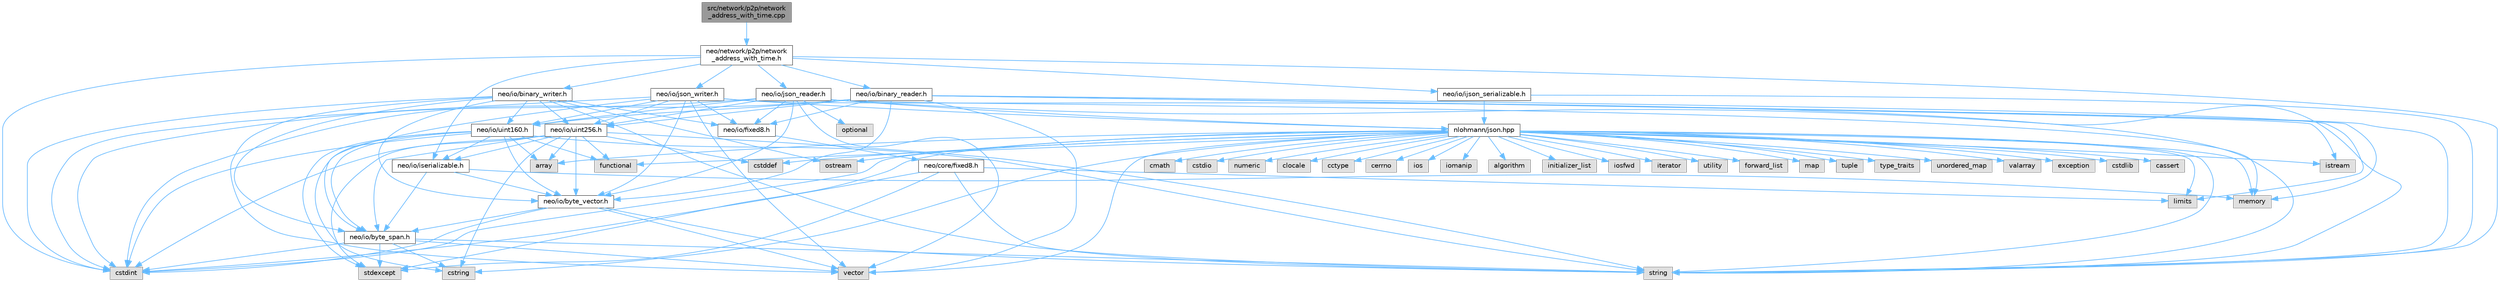 digraph "src/network/p2p/network_address_with_time.cpp"
{
 // LATEX_PDF_SIZE
  bgcolor="transparent";
  edge [fontname=Helvetica,fontsize=10,labelfontname=Helvetica,labelfontsize=10];
  node [fontname=Helvetica,fontsize=10,shape=box,height=0.2,width=0.4];
  Node1 [id="Node000001",label="src/network/p2p/network\l_address_with_time.cpp",height=0.2,width=0.4,color="gray40", fillcolor="grey60", style="filled", fontcolor="black",tooltip=" "];
  Node1 -> Node2 [id="edge120_Node000001_Node000002",color="steelblue1",style="solid",tooltip=" "];
  Node2 [id="Node000002",label="neo/network/p2p/network\l_address_with_time.h",height=0.2,width=0.4,color="grey40", fillcolor="white", style="filled",URL="$network__address__with__time_8h.html",tooltip=" "];
  Node2 -> Node3 [id="edge121_Node000002_Node000003",color="steelblue1",style="solid",tooltip=" "];
  Node3 [id="Node000003",label="neo/io/binary_reader.h",height=0.2,width=0.4,color="grey40", fillcolor="white", style="filled",URL="$binary__reader_8h.html",tooltip=" "];
  Node3 -> Node4 [id="edge122_Node000003_Node000004",color="steelblue1",style="solid",tooltip=" "];
  Node4 [id="Node000004",label="neo/io/byte_vector.h",height=0.2,width=0.4,color="grey40", fillcolor="white", style="filled",URL="$io_2byte__vector_8h.html",tooltip=" "];
  Node4 -> Node5 [id="edge123_Node000004_Node000005",color="steelblue1",style="solid",tooltip=" "];
  Node5 [id="Node000005",label="neo/io/byte_span.h",height=0.2,width=0.4,color="grey40", fillcolor="white", style="filled",URL="$io_2byte__span_8h.html",tooltip=" "];
  Node5 -> Node6 [id="edge124_Node000005_Node000006",color="steelblue1",style="solid",tooltip=" "];
  Node6 [id="Node000006",label="cstdint",height=0.2,width=0.4,color="grey60", fillcolor="#E0E0E0", style="filled",tooltip=" "];
  Node5 -> Node7 [id="edge125_Node000005_Node000007",color="steelblue1",style="solid",tooltip=" "];
  Node7 [id="Node000007",label="cstring",height=0.2,width=0.4,color="grey60", fillcolor="#E0E0E0", style="filled",tooltip=" "];
  Node5 -> Node8 [id="edge126_Node000005_Node000008",color="steelblue1",style="solid",tooltip=" "];
  Node8 [id="Node000008",label="stdexcept",height=0.2,width=0.4,color="grey60", fillcolor="#E0E0E0", style="filled",tooltip=" "];
  Node5 -> Node9 [id="edge127_Node000005_Node000009",color="steelblue1",style="solid",tooltip=" "];
  Node9 [id="Node000009",label="string",height=0.2,width=0.4,color="grey60", fillcolor="#E0E0E0", style="filled",tooltip=" "];
  Node5 -> Node10 [id="edge128_Node000005_Node000010",color="steelblue1",style="solid",tooltip=" "];
  Node10 [id="Node000010",label="vector",height=0.2,width=0.4,color="grey60", fillcolor="#E0E0E0", style="filled",tooltip=" "];
  Node4 -> Node6 [id="edge129_Node000004_Node000006",color="steelblue1",style="solid",tooltip=" "];
  Node4 -> Node9 [id="edge130_Node000004_Node000009",color="steelblue1",style="solid",tooltip=" "];
  Node4 -> Node10 [id="edge131_Node000004_Node000010",color="steelblue1",style="solid",tooltip=" "];
  Node3 -> Node11 [id="edge132_Node000003_Node000011",color="steelblue1",style="solid",tooltip=" "];
  Node11 [id="Node000011",label="neo/io/fixed8.h",height=0.2,width=0.4,color="grey40", fillcolor="white", style="filled",URL="$io_2fixed8_8h.html",tooltip=" "];
  Node11 -> Node12 [id="edge133_Node000011_Node000012",color="steelblue1",style="solid",tooltip=" "];
  Node12 [id="Node000012",label="neo/core/fixed8.h",height=0.2,width=0.4,color="grey40", fillcolor="white", style="filled",URL="$core_2fixed8_8h.html",tooltip=" "];
  Node12 -> Node6 [id="edge134_Node000012_Node000006",color="steelblue1",style="solid",tooltip=" "];
  Node12 -> Node13 [id="edge135_Node000012_Node000013",color="steelblue1",style="solid",tooltip=" "];
  Node13 [id="Node000013",label="limits",height=0.2,width=0.4,color="grey60", fillcolor="#E0E0E0", style="filled",tooltip=" "];
  Node12 -> Node8 [id="edge136_Node000012_Node000008",color="steelblue1",style="solid",tooltip=" "];
  Node12 -> Node9 [id="edge137_Node000012_Node000009",color="steelblue1",style="solid",tooltip=" "];
  Node3 -> Node14 [id="edge138_Node000003_Node000014",color="steelblue1",style="solid",tooltip=" "];
  Node14 [id="Node000014",label="neo/io/uint160.h",height=0.2,width=0.4,color="grey40", fillcolor="white", style="filled",URL="$uint160_8h.html",tooltip=" "];
  Node14 -> Node5 [id="edge139_Node000014_Node000005",color="steelblue1",style="solid",tooltip=" "];
  Node14 -> Node4 [id="edge140_Node000014_Node000004",color="steelblue1",style="solid",tooltip=" "];
  Node14 -> Node15 [id="edge141_Node000014_Node000015",color="steelblue1",style="solid",tooltip=" "];
  Node15 [id="Node000015",label="neo/io/iserializable.h",height=0.2,width=0.4,color="grey40", fillcolor="white", style="filled",URL="$iserializable_8h.html",tooltip=" "];
  Node15 -> Node5 [id="edge142_Node000015_Node000005",color="steelblue1",style="solid",tooltip=" "];
  Node15 -> Node4 [id="edge143_Node000015_Node000004",color="steelblue1",style="solid",tooltip=" "];
  Node15 -> Node16 [id="edge144_Node000015_Node000016",color="steelblue1",style="solid",tooltip=" "];
  Node16 [id="Node000016",label="memory",height=0.2,width=0.4,color="grey60", fillcolor="#E0E0E0", style="filled",tooltip=" "];
  Node14 -> Node17 [id="edge145_Node000014_Node000017",color="steelblue1",style="solid",tooltip=" "];
  Node17 [id="Node000017",label="array",height=0.2,width=0.4,color="grey60", fillcolor="#E0E0E0", style="filled",tooltip=" "];
  Node14 -> Node6 [id="edge146_Node000014_Node000006",color="steelblue1",style="solid",tooltip=" "];
  Node14 -> Node7 [id="edge147_Node000014_Node000007",color="steelblue1",style="solid",tooltip=" "];
  Node14 -> Node18 [id="edge148_Node000014_Node000018",color="steelblue1",style="solid",tooltip=" "];
  Node18 [id="Node000018",label="functional",height=0.2,width=0.4,color="grey60", fillcolor="#E0E0E0", style="filled",tooltip=" "];
  Node14 -> Node8 [id="edge149_Node000014_Node000008",color="steelblue1",style="solid",tooltip=" "];
  Node14 -> Node9 [id="edge150_Node000014_Node000009",color="steelblue1",style="solid",tooltip=" "];
  Node3 -> Node19 [id="edge151_Node000003_Node000019",color="steelblue1",style="solid",tooltip=" "];
  Node19 [id="Node000019",label="neo/io/uint256.h",height=0.2,width=0.4,color="grey40", fillcolor="white", style="filled",URL="$uint256_8h.html",tooltip=" "];
  Node19 -> Node5 [id="edge152_Node000019_Node000005",color="steelblue1",style="solid",tooltip=" "];
  Node19 -> Node4 [id="edge153_Node000019_Node000004",color="steelblue1",style="solid",tooltip=" "];
  Node19 -> Node15 [id="edge154_Node000019_Node000015",color="steelblue1",style="solid",tooltip=" "];
  Node19 -> Node17 [id="edge155_Node000019_Node000017",color="steelblue1",style="solid",tooltip=" "];
  Node19 -> Node20 [id="edge156_Node000019_Node000020",color="steelblue1",style="solid",tooltip=" "];
  Node20 [id="Node000020",label="cstddef",height=0.2,width=0.4,color="grey60", fillcolor="#E0E0E0", style="filled",tooltip=" "];
  Node19 -> Node6 [id="edge157_Node000019_Node000006",color="steelblue1",style="solid",tooltip=" "];
  Node19 -> Node7 [id="edge158_Node000019_Node000007",color="steelblue1",style="solid",tooltip=" "];
  Node19 -> Node18 [id="edge159_Node000019_Node000018",color="steelblue1",style="solid",tooltip=" "];
  Node19 -> Node8 [id="edge160_Node000019_Node000008",color="steelblue1",style="solid",tooltip=" "];
  Node19 -> Node9 [id="edge161_Node000019_Node000009",color="steelblue1",style="solid",tooltip=" "];
  Node3 -> Node6 [id="edge162_Node000003_Node000006",color="steelblue1",style="solid",tooltip=" "];
  Node3 -> Node21 [id="edge163_Node000003_Node000021",color="steelblue1",style="solid",tooltip=" "];
  Node21 [id="Node000021",label="istream",height=0.2,width=0.4,color="grey60", fillcolor="#E0E0E0", style="filled",tooltip=" "];
  Node3 -> Node13 [id="edge164_Node000003_Node000013",color="steelblue1",style="solid",tooltip=" "];
  Node3 -> Node16 [id="edge165_Node000003_Node000016",color="steelblue1",style="solid",tooltip=" "];
  Node3 -> Node9 [id="edge166_Node000003_Node000009",color="steelblue1",style="solid",tooltip=" "];
  Node3 -> Node10 [id="edge167_Node000003_Node000010",color="steelblue1",style="solid",tooltip=" "];
  Node2 -> Node22 [id="edge168_Node000002_Node000022",color="steelblue1",style="solid",tooltip=" "];
  Node22 [id="Node000022",label="neo/io/binary_writer.h",height=0.2,width=0.4,color="grey40", fillcolor="white", style="filled",URL="$binary__writer_8h.html",tooltip=" "];
  Node22 -> Node5 [id="edge169_Node000022_Node000005",color="steelblue1",style="solid",tooltip=" "];
  Node22 -> Node4 [id="edge170_Node000022_Node000004",color="steelblue1",style="solid",tooltip=" "];
  Node22 -> Node11 [id="edge171_Node000022_Node000011",color="steelblue1",style="solid",tooltip=" "];
  Node22 -> Node14 [id="edge172_Node000022_Node000014",color="steelblue1",style="solid",tooltip=" "];
  Node22 -> Node19 [id="edge173_Node000022_Node000019",color="steelblue1",style="solid",tooltip=" "];
  Node22 -> Node6 [id="edge174_Node000022_Node000006",color="steelblue1",style="solid",tooltip=" "];
  Node22 -> Node23 [id="edge175_Node000022_Node000023",color="steelblue1",style="solid",tooltip=" "];
  Node23 [id="Node000023",label="ostream",height=0.2,width=0.4,color="grey60", fillcolor="#E0E0E0", style="filled",tooltip=" "];
  Node22 -> Node9 [id="edge176_Node000022_Node000009",color="steelblue1",style="solid",tooltip=" "];
  Node22 -> Node10 [id="edge177_Node000022_Node000010",color="steelblue1",style="solid",tooltip=" "];
  Node2 -> Node24 [id="edge178_Node000002_Node000024",color="steelblue1",style="solid",tooltip=" "];
  Node24 [id="Node000024",label="neo/io/ijson_serializable.h",height=0.2,width=0.4,color="grey40", fillcolor="white", style="filled",URL="$ijson__serializable_8h.html",tooltip=" "];
  Node24 -> Node25 [id="edge179_Node000024_Node000025",color="steelblue1",style="solid",tooltip=" "];
  Node25 [id="Node000025",label="nlohmann/json.hpp",height=0.2,width=0.4,color="grey40", fillcolor="white", style="filled",URL="$json_8hpp.html",tooltip=" "];
  Node25 -> Node26 [id="edge180_Node000025_Node000026",color="steelblue1",style="solid",tooltip=" "];
  Node26 [id="Node000026",label="algorithm",height=0.2,width=0.4,color="grey60", fillcolor="#E0E0E0", style="filled",tooltip=" "];
  Node25 -> Node20 [id="edge181_Node000025_Node000020",color="steelblue1",style="solid",tooltip=" "];
  Node25 -> Node18 [id="edge182_Node000025_Node000018",color="steelblue1",style="solid",tooltip=" "];
  Node25 -> Node27 [id="edge183_Node000025_Node000027",color="steelblue1",style="solid",tooltip=" "];
  Node27 [id="Node000027",label="initializer_list",height=0.2,width=0.4,color="grey60", fillcolor="#E0E0E0", style="filled",tooltip=" "];
  Node25 -> Node28 [id="edge184_Node000025_Node000028",color="steelblue1",style="solid",tooltip=" "];
  Node28 [id="Node000028",label="iosfwd",height=0.2,width=0.4,color="grey60", fillcolor="#E0E0E0", style="filled",tooltip=" "];
  Node25 -> Node29 [id="edge185_Node000025_Node000029",color="steelblue1",style="solid",tooltip=" "];
  Node29 [id="Node000029",label="iterator",height=0.2,width=0.4,color="grey60", fillcolor="#E0E0E0", style="filled",tooltip=" "];
  Node25 -> Node16 [id="edge186_Node000025_Node000016",color="steelblue1",style="solid",tooltip=" "];
  Node25 -> Node9 [id="edge187_Node000025_Node000009",color="steelblue1",style="solid",tooltip=" "];
  Node25 -> Node30 [id="edge188_Node000025_Node000030",color="steelblue1",style="solid",tooltip=" "];
  Node30 [id="Node000030",label="utility",height=0.2,width=0.4,color="grey60", fillcolor="#E0E0E0", style="filled",tooltip=" "];
  Node25 -> Node10 [id="edge189_Node000025_Node000010",color="steelblue1",style="solid",tooltip=" "];
  Node25 -> Node17 [id="edge190_Node000025_Node000017",color="steelblue1",style="solid",tooltip=" "];
  Node25 -> Node31 [id="edge191_Node000025_Node000031",color="steelblue1",style="solid",tooltip=" "];
  Node31 [id="Node000031",label="forward_list",height=0.2,width=0.4,color="grey60", fillcolor="#E0E0E0", style="filled",tooltip=" "];
  Node25 -> Node32 [id="edge192_Node000025_Node000032",color="steelblue1",style="solid",tooltip=" "];
  Node32 [id="Node000032",label="map",height=0.2,width=0.4,color="grey60", fillcolor="#E0E0E0", style="filled",tooltip=" "];
  Node25 -> Node33 [id="edge193_Node000025_Node000033",color="steelblue1",style="solid",tooltip=" "];
  Node33 [id="Node000033",label="tuple",height=0.2,width=0.4,color="grey60", fillcolor="#E0E0E0", style="filled",tooltip=" "];
  Node25 -> Node34 [id="edge194_Node000025_Node000034",color="steelblue1",style="solid",tooltip=" "];
  Node34 [id="Node000034",label="type_traits",height=0.2,width=0.4,color="grey60", fillcolor="#E0E0E0", style="filled",tooltip=" "];
  Node25 -> Node35 [id="edge195_Node000025_Node000035",color="steelblue1",style="solid",tooltip=" "];
  Node35 [id="Node000035",label="unordered_map",height=0.2,width=0.4,color="grey60", fillcolor="#E0E0E0", style="filled",tooltip=" "];
  Node25 -> Node36 [id="edge196_Node000025_Node000036",color="steelblue1",style="solid",tooltip=" "];
  Node36 [id="Node000036",label="valarray",height=0.2,width=0.4,color="grey60", fillcolor="#E0E0E0", style="filled",tooltip=" "];
  Node25 -> Node37 [id="edge197_Node000025_Node000037",color="steelblue1",style="solid",tooltip=" "];
  Node37 [id="Node000037",label="exception",height=0.2,width=0.4,color="grey60", fillcolor="#E0E0E0", style="filled",tooltip=" "];
  Node25 -> Node8 [id="edge198_Node000025_Node000008",color="steelblue1",style="solid",tooltip=" "];
  Node25 -> Node6 [id="edge199_Node000025_Node000006",color="steelblue1",style="solid",tooltip=" "];
  Node25 -> Node38 [id="edge200_Node000025_Node000038",color="steelblue1",style="solid",tooltip=" "];
  Node38 [id="Node000038",label="cstdlib",height=0.2,width=0.4,color="grey60", fillcolor="#E0E0E0", style="filled",tooltip=" "];
  Node25 -> Node39 [id="edge201_Node000025_Node000039",color="steelblue1",style="solid",tooltip=" "];
  Node39 [id="Node000039",label="cassert",height=0.2,width=0.4,color="grey60", fillcolor="#E0E0E0", style="filled",tooltip=" "];
  Node25 -> Node13 [id="edge202_Node000025_Node000013",color="steelblue1",style="solid",tooltip=" "];
  Node25 -> Node7 [id="edge203_Node000025_Node000007",color="steelblue1",style="solid",tooltip=" "];
  Node25 -> Node40 [id="edge204_Node000025_Node000040",color="steelblue1",style="solid",tooltip=" "];
  Node40 [id="Node000040",label="cmath",height=0.2,width=0.4,color="grey60", fillcolor="#E0E0E0", style="filled",tooltip=" "];
  Node25 -> Node41 [id="edge205_Node000025_Node000041",color="steelblue1",style="solid",tooltip=" "];
  Node41 [id="Node000041",label="cstdio",height=0.2,width=0.4,color="grey60", fillcolor="#E0E0E0", style="filled",tooltip=" "];
  Node25 -> Node42 [id="edge206_Node000025_Node000042",color="steelblue1",style="solid",tooltip=" "];
  Node42 [id="Node000042",label="numeric",height=0.2,width=0.4,color="grey60", fillcolor="#E0E0E0", style="filled",tooltip=" "];
  Node25 -> Node21 [id="edge207_Node000025_Node000021",color="steelblue1",style="solid",tooltip=" "];
  Node25 -> Node43 [id="edge208_Node000025_Node000043",color="steelblue1",style="solid",tooltip=" "];
  Node43 [id="Node000043",label="clocale",height=0.2,width=0.4,color="grey60", fillcolor="#E0E0E0", style="filled",tooltip=" "];
  Node25 -> Node44 [id="edge209_Node000025_Node000044",color="steelblue1",style="solid",tooltip=" "];
  Node44 [id="Node000044",label="cctype",height=0.2,width=0.4,color="grey60", fillcolor="#E0E0E0", style="filled",tooltip=" "];
  Node25 -> Node45 [id="edge210_Node000025_Node000045",color="steelblue1",style="solid",tooltip=" "];
  Node45 [id="Node000045",label="cerrno",height=0.2,width=0.4,color="grey60", fillcolor="#E0E0E0", style="filled",tooltip=" "];
  Node25 -> Node46 [id="edge211_Node000025_Node000046",color="steelblue1",style="solid",tooltip=" "];
  Node46 [id="Node000046",label="ios",height=0.2,width=0.4,color="grey60", fillcolor="#E0E0E0", style="filled",tooltip=" "];
  Node25 -> Node23 [id="edge212_Node000025_Node000023",color="steelblue1",style="solid",tooltip=" "];
  Node25 -> Node47 [id="edge213_Node000025_Node000047",color="steelblue1",style="solid",tooltip=" "];
  Node47 [id="Node000047",label="iomanip",height=0.2,width=0.4,color="grey60", fillcolor="#E0E0E0", style="filled",tooltip=" "];
  Node24 -> Node9 [id="edge214_Node000024_Node000009",color="steelblue1",style="solid",tooltip=" "];
  Node2 -> Node15 [id="edge215_Node000002_Node000015",color="steelblue1",style="solid",tooltip=" "];
  Node2 -> Node48 [id="edge216_Node000002_Node000048",color="steelblue1",style="solid",tooltip=" "];
  Node48 [id="Node000048",label="neo/io/json_reader.h",height=0.2,width=0.4,color="grey40", fillcolor="white", style="filled",URL="$json__reader_8h.html",tooltip=" "];
  Node48 -> Node4 [id="edge217_Node000048_Node000004",color="steelblue1",style="solid",tooltip=" "];
  Node48 -> Node11 [id="edge218_Node000048_Node000011",color="steelblue1",style="solid",tooltip=" "];
  Node48 -> Node14 [id="edge219_Node000048_Node000014",color="steelblue1",style="solid",tooltip=" "];
  Node48 -> Node19 [id="edge220_Node000048_Node000019",color="steelblue1",style="solid",tooltip=" "];
  Node48 -> Node6 [id="edge221_Node000048_Node000006",color="steelblue1",style="solid",tooltip=" "];
  Node48 -> Node16 [id="edge222_Node000048_Node000016",color="steelblue1",style="solid",tooltip=" "];
  Node48 -> Node25 [id="edge223_Node000048_Node000025",color="steelblue1",style="solid",tooltip=" "];
  Node48 -> Node49 [id="edge224_Node000048_Node000049",color="steelblue1",style="solid",tooltip=" "];
  Node49 [id="Node000049",label="optional",height=0.2,width=0.4,color="grey60", fillcolor="#E0E0E0", style="filled",tooltip=" "];
  Node48 -> Node9 [id="edge225_Node000048_Node000009",color="steelblue1",style="solid",tooltip=" "];
  Node48 -> Node10 [id="edge226_Node000048_Node000010",color="steelblue1",style="solid",tooltip=" "];
  Node2 -> Node50 [id="edge227_Node000002_Node000050",color="steelblue1",style="solid",tooltip=" "];
  Node50 [id="Node000050",label="neo/io/json_writer.h",height=0.2,width=0.4,color="grey40", fillcolor="white", style="filled",URL="$json__writer_8h.html",tooltip=" "];
  Node50 -> Node5 [id="edge228_Node000050_Node000005",color="steelblue1",style="solid",tooltip=" "];
  Node50 -> Node4 [id="edge229_Node000050_Node000004",color="steelblue1",style="solid",tooltip=" "];
  Node50 -> Node11 [id="edge230_Node000050_Node000011",color="steelblue1",style="solid",tooltip=" "];
  Node50 -> Node14 [id="edge231_Node000050_Node000014",color="steelblue1",style="solid",tooltip=" "];
  Node50 -> Node19 [id="edge232_Node000050_Node000019",color="steelblue1",style="solid",tooltip=" "];
  Node50 -> Node6 [id="edge233_Node000050_Node000006",color="steelblue1",style="solid",tooltip=" "];
  Node50 -> Node25 [id="edge234_Node000050_Node000025",color="steelblue1",style="solid",tooltip=" "];
  Node50 -> Node9 [id="edge235_Node000050_Node000009",color="steelblue1",style="solid",tooltip=" "];
  Node50 -> Node10 [id="edge236_Node000050_Node000010",color="steelblue1",style="solid",tooltip=" "];
  Node2 -> Node6 [id="edge237_Node000002_Node000006",color="steelblue1",style="solid",tooltip=" "];
  Node2 -> Node9 [id="edge238_Node000002_Node000009",color="steelblue1",style="solid",tooltip=" "];
}
